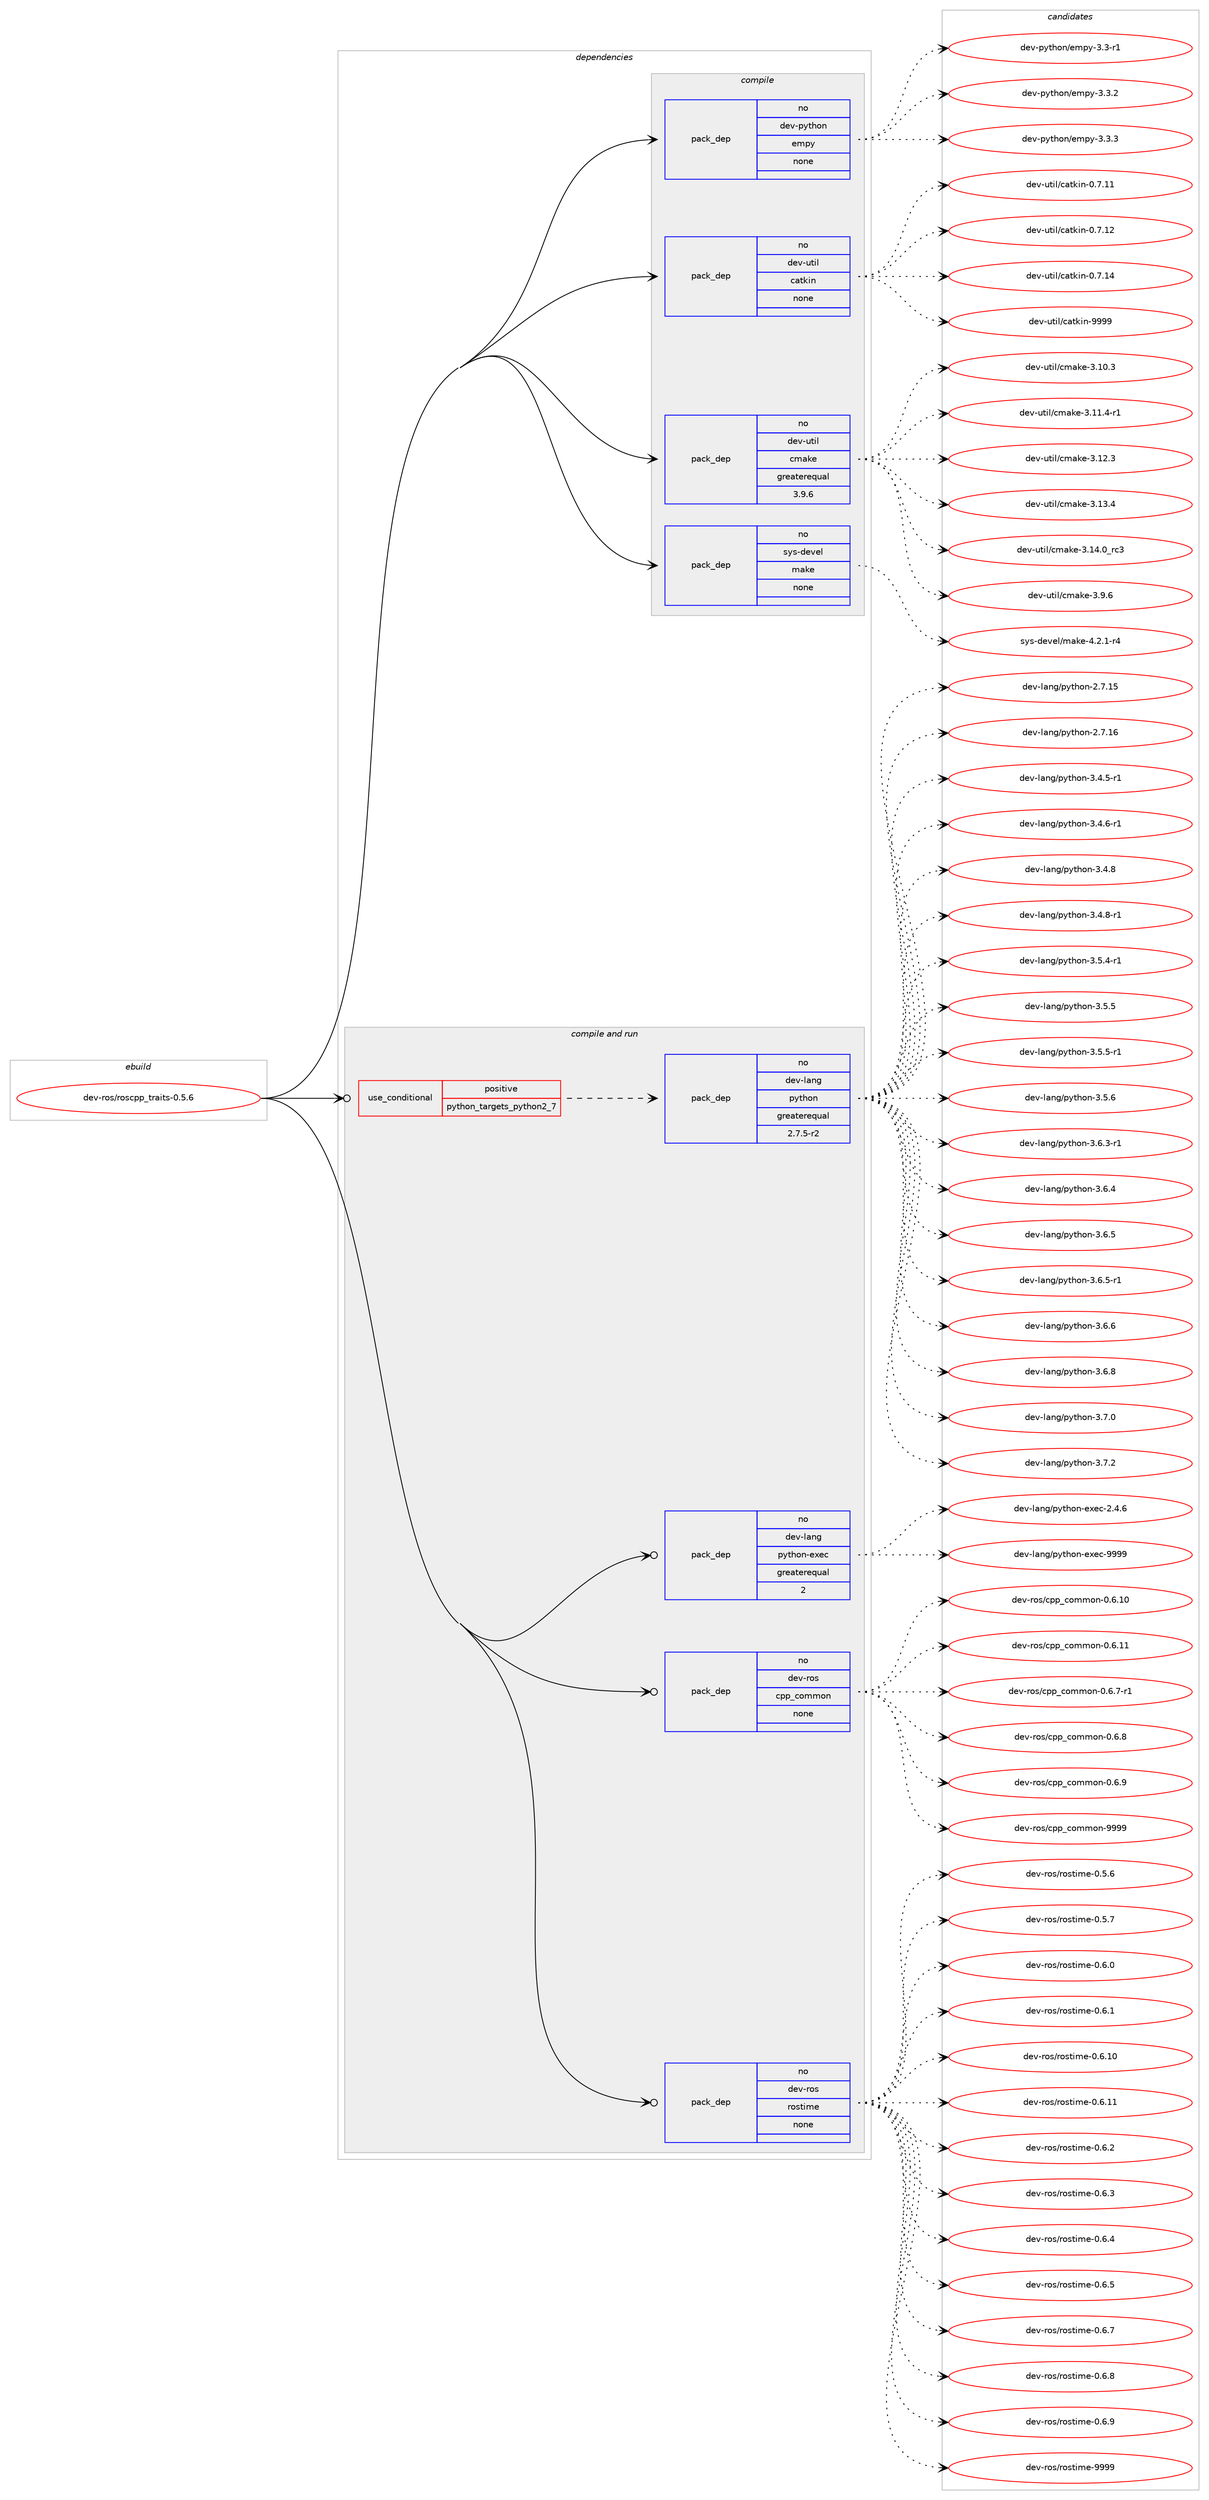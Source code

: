 digraph prolog {

# *************
# Graph options
# *************

newrank=true;
concentrate=true;
compound=true;
graph [rankdir=LR,fontname=Helvetica,fontsize=10,ranksep=1.5];#, ranksep=2.5, nodesep=0.2];
edge  [arrowhead=vee];
node  [fontname=Helvetica,fontsize=10];

# **********
# The ebuild
# **********

subgraph cluster_leftcol {
color=gray;
rank=same;
label=<<i>ebuild</i>>;
id [label="dev-ros/roscpp_traits-0.5.6", color=red, width=4, href="../dev-ros/roscpp_traits-0.5.6.svg"];
}

# ****************
# The dependencies
# ****************

subgraph cluster_midcol {
color=gray;
label=<<i>dependencies</i>>;
subgraph cluster_compile {
fillcolor="#eeeeee";
style=filled;
label=<<i>compile</i>>;
subgraph pack1051584 {
dependency1464787 [label=<<TABLE BORDER="0" CELLBORDER="1" CELLSPACING="0" CELLPADDING="4" WIDTH="220"><TR><TD ROWSPAN="6" CELLPADDING="30">pack_dep</TD></TR><TR><TD WIDTH="110">no</TD></TR><TR><TD>dev-python</TD></TR><TR><TD>empy</TD></TR><TR><TD>none</TD></TR><TR><TD></TD></TR></TABLE>>, shape=none, color=blue];
}
id:e -> dependency1464787:w [weight=20,style="solid",arrowhead="vee"];
subgraph pack1051585 {
dependency1464788 [label=<<TABLE BORDER="0" CELLBORDER="1" CELLSPACING="0" CELLPADDING="4" WIDTH="220"><TR><TD ROWSPAN="6" CELLPADDING="30">pack_dep</TD></TR><TR><TD WIDTH="110">no</TD></TR><TR><TD>dev-util</TD></TR><TR><TD>catkin</TD></TR><TR><TD>none</TD></TR><TR><TD></TD></TR></TABLE>>, shape=none, color=blue];
}
id:e -> dependency1464788:w [weight=20,style="solid",arrowhead="vee"];
subgraph pack1051586 {
dependency1464789 [label=<<TABLE BORDER="0" CELLBORDER="1" CELLSPACING="0" CELLPADDING="4" WIDTH="220"><TR><TD ROWSPAN="6" CELLPADDING="30">pack_dep</TD></TR><TR><TD WIDTH="110">no</TD></TR><TR><TD>dev-util</TD></TR><TR><TD>cmake</TD></TR><TR><TD>greaterequal</TD></TR><TR><TD>3.9.6</TD></TR></TABLE>>, shape=none, color=blue];
}
id:e -> dependency1464789:w [weight=20,style="solid",arrowhead="vee"];
subgraph pack1051587 {
dependency1464790 [label=<<TABLE BORDER="0" CELLBORDER="1" CELLSPACING="0" CELLPADDING="4" WIDTH="220"><TR><TD ROWSPAN="6" CELLPADDING="30">pack_dep</TD></TR><TR><TD WIDTH="110">no</TD></TR><TR><TD>sys-devel</TD></TR><TR><TD>make</TD></TR><TR><TD>none</TD></TR><TR><TD></TD></TR></TABLE>>, shape=none, color=blue];
}
id:e -> dependency1464790:w [weight=20,style="solid",arrowhead="vee"];
}
subgraph cluster_compileandrun {
fillcolor="#eeeeee";
style=filled;
label=<<i>compile and run</i>>;
subgraph cond389813 {
dependency1464791 [label=<<TABLE BORDER="0" CELLBORDER="1" CELLSPACING="0" CELLPADDING="4"><TR><TD ROWSPAN="3" CELLPADDING="10">use_conditional</TD></TR><TR><TD>positive</TD></TR><TR><TD>python_targets_python2_7</TD></TR></TABLE>>, shape=none, color=red];
subgraph pack1051588 {
dependency1464792 [label=<<TABLE BORDER="0" CELLBORDER="1" CELLSPACING="0" CELLPADDING="4" WIDTH="220"><TR><TD ROWSPAN="6" CELLPADDING="30">pack_dep</TD></TR><TR><TD WIDTH="110">no</TD></TR><TR><TD>dev-lang</TD></TR><TR><TD>python</TD></TR><TR><TD>greaterequal</TD></TR><TR><TD>2.7.5-r2</TD></TR></TABLE>>, shape=none, color=blue];
}
dependency1464791:e -> dependency1464792:w [weight=20,style="dashed",arrowhead="vee"];
}
id:e -> dependency1464791:w [weight=20,style="solid",arrowhead="odotvee"];
subgraph pack1051589 {
dependency1464793 [label=<<TABLE BORDER="0" CELLBORDER="1" CELLSPACING="0" CELLPADDING="4" WIDTH="220"><TR><TD ROWSPAN="6" CELLPADDING="30">pack_dep</TD></TR><TR><TD WIDTH="110">no</TD></TR><TR><TD>dev-lang</TD></TR><TR><TD>python-exec</TD></TR><TR><TD>greaterequal</TD></TR><TR><TD>2</TD></TR></TABLE>>, shape=none, color=blue];
}
id:e -> dependency1464793:w [weight=20,style="solid",arrowhead="odotvee"];
subgraph pack1051590 {
dependency1464794 [label=<<TABLE BORDER="0" CELLBORDER="1" CELLSPACING="0" CELLPADDING="4" WIDTH="220"><TR><TD ROWSPAN="6" CELLPADDING="30">pack_dep</TD></TR><TR><TD WIDTH="110">no</TD></TR><TR><TD>dev-ros</TD></TR><TR><TD>cpp_common</TD></TR><TR><TD>none</TD></TR><TR><TD></TD></TR></TABLE>>, shape=none, color=blue];
}
id:e -> dependency1464794:w [weight=20,style="solid",arrowhead="odotvee"];
subgraph pack1051591 {
dependency1464795 [label=<<TABLE BORDER="0" CELLBORDER="1" CELLSPACING="0" CELLPADDING="4" WIDTH="220"><TR><TD ROWSPAN="6" CELLPADDING="30">pack_dep</TD></TR><TR><TD WIDTH="110">no</TD></TR><TR><TD>dev-ros</TD></TR><TR><TD>rostime</TD></TR><TR><TD>none</TD></TR><TR><TD></TD></TR></TABLE>>, shape=none, color=blue];
}
id:e -> dependency1464795:w [weight=20,style="solid",arrowhead="odotvee"];
}
subgraph cluster_run {
fillcolor="#eeeeee";
style=filled;
label=<<i>run</i>>;
}
}

# **************
# The candidates
# **************

subgraph cluster_choices {
rank=same;
color=gray;
label=<<i>candidates</i>>;

subgraph choice1051584 {
color=black;
nodesep=1;
choice1001011184511212111610411111047101109112121455146514511449 [label="dev-python/empy-3.3-r1", color=red, width=4,href="../dev-python/empy-3.3-r1.svg"];
choice1001011184511212111610411111047101109112121455146514650 [label="dev-python/empy-3.3.2", color=red, width=4,href="../dev-python/empy-3.3.2.svg"];
choice1001011184511212111610411111047101109112121455146514651 [label="dev-python/empy-3.3.3", color=red, width=4,href="../dev-python/empy-3.3.3.svg"];
dependency1464787:e -> choice1001011184511212111610411111047101109112121455146514511449:w [style=dotted,weight="100"];
dependency1464787:e -> choice1001011184511212111610411111047101109112121455146514650:w [style=dotted,weight="100"];
dependency1464787:e -> choice1001011184511212111610411111047101109112121455146514651:w [style=dotted,weight="100"];
}
subgraph choice1051585 {
color=black;
nodesep=1;
choice1001011184511711610510847999711610710511045484655464949 [label="dev-util/catkin-0.7.11", color=red, width=4,href="../dev-util/catkin-0.7.11.svg"];
choice1001011184511711610510847999711610710511045484655464950 [label="dev-util/catkin-0.7.12", color=red, width=4,href="../dev-util/catkin-0.7.12.svg"];
choice1001011184511711610510847999711610710511045484655464952 [label="dev-util/catkin-0.7.14", color=red, width=4,href="../dev-util/catkin-0.7.14.svg"];
choice100101118451171161051084799971161071051104557575757 [label="dev-util/catkin-9999", color=red, width=4,href="../dev-util/catkin-9999.svg"];
dependency1464788:e -> choice1001011184511711610510847999711610710511045484655464949:w [style=dotted,weight="100"];
dependency1464788:e -> choice1001011184511711610510847999711610710511045484655464950:w [style=dotted,weight="100"];
dependency1464788:e -> choice1001011184511711610510847999711610710511045484655464952:w [style=dotted,weight="100"];
dependency1464788:e -> choice100101118451171161051084799971161071051104557575757:w [style=dotted,weight="100"];
}
subgraph choice1051586 {
color=black;
nodesep=1;
choice1001011184511711610510847991099710710145514649484651 [label="dev-util/cmake-3.10.3", color=red, width=4,href="../dev-util/cmake-3.10.3.svg"];
choice10010111845117116105108479910997107101455146494946524511449 [label="dev-util/cmake-3.11.4-r1", color=red, width=4,href="../dev-util/cmake-3.11.4-r1.svg"];
choice1001011184511711610510847991099710710145514649504651 [label="dev-util/cmake-3.12.3", color=red, width=4,href="../dev-util/cmake-3.12.3.svg"];
choice1001011184511711610510847991099710710145514649514652 [label="dev-util/cmake-3.13.4", color=red, width=4,href="../dev-util/cmake-3.13.4.svg"];
choice1001011184511711610510847991099710710145514649524648951149951 [label="dev-util/cmake-3.14.0_rc3", color=red, width=4,href="../dev-util/cmake-3.14.0_rc3.svg"];
choice10010111845117116105108479910997107101455146574654 [label="dev-util/cmake-3.9.6", color=red, width=4,href="../dev-util/cmake-3.9.6.svg"];
dependency1464789:e -> choice1001011184511711610510847991099710710145514649484651:w [style=dotted,weight="100"];
dependency1464789:e -> choice10010111845117116105108479910997107101455146494946524511449:w [style=dotted,weight="100"];
dependency1464789:e -> choice1001011184511711610510847991099710710145514649504651:w [style=dotted,weight="100"];
dependency1464789:e -> choice1001011184511711610510847991099710710145514649514652:w [style=dotted,weight="100"];
dependency1464789:e -> choice1001011184511711610510847991099710710145514649524648951149951:w [style=dotted,weight="100"];
dependency1464789:e -> choice10010111845117116105108479910997107101455146574654:w [style=dotted,weight="100"];
}
subgraph choice1051587 {
color=black;
nodesep=1;
choice1151211154510010111810110847109971071014552465046494511452 [label="sys-devel/make-4.2.1-r4", color=red, width=4,href="../sys-devel/make-4.2.1-r4.svg"];
dependency1464790:e -> choice1151211154510010111810110847109971071014552465046494511452:w [style=dotted,weight="100"];
}
subgraph choice1051588 {
color=black;
nodesep=1;
choice10010111845108971101034711212111610411111045504655464953 [label="dev-lang/python-2.7.15", color=red, width=4,href="../dev-lang/python-2.7.15.svg"];
choice10010111845108971101034711212111610411111045504655464954 [label="dev-lang/python-2.7.16", color=red, width=4,href="../dev-lang/python-2.7.16.svg"];
choice1001011184510897110103471121211161041111104551465246534511449 [label="dev-lang/python-3.4.5-r1", color=red, width=4,href="../dev-lang/python-3.4.5-r1.svg"];
choice1001011184510897110103471121211161041111104551465246544511449 [label="dev-lang/python-3.4.6-r1", color=red, width=4,href="../dev-lang/python-3.4.6-r1.svg"];
choice100101118451089711010347112121116104111110455146524656 [label="dev-lang/python-3.4.8", color=red, width=4,href="../dev-lang/python-3.4.8.svg"];
choice1001011184510897110103471121211161041111104551465246564511449 [label="dev-lang/python-3.4.8-r1", color=red, width=4,href="../dev-lang/python-3.4.8-r1.svg"];
choice1001011184510897110103471121211161041111104551465346524511449 [label="dev-lang/python-3.5.4-r1", color=red, width=4,href="../dev-lang/python-3.5.4-r1.svg"];
choice100101118451089711010347112121116104111110455146534653 [label="dev-lang/python-3.5.5", color=red, width=4,href="../dev-lang/python-3.5.5.svg"];
choice1001011184510897110103471121211161041111104551465346534511449 [label="dev-lang/python-3.5.5-r1", color=red, width=4,href="../dev-lang/python-3.5.5-r1.svg"];
choice100101118451089711010347112121116104111110455146534654 [label="dev-lang/python-3.5.6", color=red, width=4,href="../dev-lang/python-3.5.6.svg"];
choice1001011184510897110103471121211161041111104551465446514511449 [label="dev-lang/python-3.6.3-r1", color=red, width=4,href="../dev-lang/python-3.6.3-r1.svg"];
choice100101118451089711010347112121116104111110455146544652 [label="dev-lang/python-3.6.4", color=red, width=4,href="../dev-lang/python-3.6.4.svg"];
choice100101118451089711010347112121116104111110455146544653 [label="dev-lang/python-3.6.5", color=red, width=4,href="../dev-lang/python-3.6.5.svg"];
choice1001011184510897110103471121211161041111104551465446534511449 [label="dev-lang/python-3.6.5-r1", color=red, width=4,href="../dev-lang/python-3.6.5-r1.svg"];
choice100101118451089711010347112121116104111110455146544654 [label="dev-lang/python-3.6.6", color=red, width=4,href="../dev-lang/python-3.6.6.svg"];
choice100101118451089711010347112121116104111110455146544656 [label="dev-lang/python-3.6.8", color=red, width=4,href="../dev-lang/python-3.6.8.svg"];
choice100101118451089711010347112121116104111110455146554648 [label="dev-lang/python-3.7.0", color=red, width=4,href="../dev-lang/python-3.7.0.svg"];
choice100101118451089711010347112121116104111110455146554650 [label="dev-lang/python-3.7.2", color=red, width=4,href="../dev-lang/python-3.7.2.svg"];
dependency1464792:e -> choice10010111845108971101034711212111610411111045504655464953:w [style=dotted,weight="100"];
dependency1464792:e -> choice10010111845108971101034711212111610411111045504655464954:w [style=dotted,weight="100"];
dependency1464792:e -> choice1001011184510897110103471121211161041111104551465246534511449:w [style=dotted,weight="100"];
dependency1464792:e -> choice1001011184510897110103471121211161041111104551465246544511449:w [style=dotted,weight="100"];
dependency1464792:e -> choice100101118451089711010347112121116104111110455146524656:w [style=dotted,weight="100"];
dependency1464792:e -> choice1001011184510897110103471121211161041111104551465246564511449:w [style=dotted,weight="100"];
dependency1464792:e -> choice1001011184510897110103471121211161041111104551465346524511449:w [style=dotted,weight="100"];
dependency1464792:e -> choice100101118451089711010347112121116104111110455146534653:w [style=dotted,weight="100"];
dependency1464792:e -> choice1001011184510897110103471121211161041111104551465346534511449:w [style=dotted,weight="100"];
dependency1464792:e -> choice100101118451089711010347112121116104111110455146534654:w [style=dotted,weight="100"];
dependency1464792:e -> choice1001011184510897110103471121211161041111104551465446514511449:w [style=dotted,weight="100"];
dependency1464792:e -> choice100101118451089711010347112121116104111110455146544652:w [style=dotted,weight="100"];
dependency1464792:e -> choice100101118451089711010347112121116104111110455146544653:w [style=dotted,weight="100"];
dependency1464792:e -> choice1001011184510897110103471121211161041111104551465446534511449:w [style=dotted,weight="100"];
dependency1464792:e -> choice100101118451089711010347112121116104111110455146544654:w [style=dotted,weight="100"];
dependency1464792:e -> choice100101118451089711010347112121116104111110455146544656:w [style=dotted,weight="100"];
dependency1464792:e -> choice100101118451089711010347112121116104111110455146554648:w [style=dotted,weight="100"];
dependency1464792:e -> choice100101118451089711010347112121116104111110455146554650:w [style=dotted,weight="100"];
}
subgraph choice1051589 {
color=black;
nodesep=1;
choice1001011184510897110103471121211161041111104510112010199455046524654 [label="dev-lang/python-exec-2.4.6", color=red, width=4,href="../dev-lang/python-exec-2.4.6.svg"];
choice10010111845108971101034711212111610411111045101120101994557575757 [label="dev-lang/python-exec-9999", color=red, width=4,href="../dev-lang/python-exec-9999.svg"];
dependency1464793:e -> choice1001011184510897110103471121211161041111104510112010199455046524654:w [style=dotted,weight="100"];
dependency1464793:e -> choice10010111845108971101034711212111610411111045101120101994557575757:w [style=dotted,weight="100"];
}
subgraph choice1051590 {
color=black;
nodesep=1;
choice100101118451141111154799112112959911110910911111045484654464948 [label="dev-ros/cpp_common-0.6.10", color=red, width=4,href="../dev-ros/cpp_common-0.6.10.svg"];
choice100101118451141111154799112112959911110910911111045484654464949 [label="dev-ros/cpp_common-0.6.11", color=red, width=4,href="../dev-ros/cpp_common-0.6.11.svg"];
choice10010111845114111115479911211295991111091091111104548465446554511449 [label="dev-ros/cpp_common-0.6.7-r1", color=red, width=4,href="../dev-ros/cpp_common-0.6.7-r1.svg"];
choice1001011184511411111547991121129599111109109111110454846544656 [label="dev-ros/cpp_common-0.6.8", color=red, width=4,href="../dev-ros/cpp_common-0.6.8.svg"];
choice1001011184511411111547991121129599111109109111110454846544657 [label="dev-ros/cpp_common-0.6.9", color=red, width=4,href="../dev-ros/cpp_common-0.6.9.svg"];
choice10010111845114111115479911211295991111091091111104557575757 [label="dev-ros/cpp_common-9999", color=red, width=4,href="../dev-ros/cpp_common-9999.svg"];
dependency1464794:e -> choice100101118451141111154799112112959911110910911111045484654464948:w [style=dotted,weight="100"];
dependency1464794:e -> choice100101118451141111154799112112959911110910911111045484654464949:w [style=dotted,weight="100"];
dependency1464794:e -> choice10010111845114111115479911211295991111091091111104548465446554511449:w [style=dotted,weight="100"];
dependency1464794:e -> choice1001011184511411111547991121129599111109109111110454846544656:w [style=dotted,weight="100"];
dependency1464794:e -> choice1001011184511411111547991121129599111109109111110454846544657:w [style=dotted,weight="100"];
dependency1464794:e -> choice10010111845114111115479911211295991111091091111104557575757:w [style=dotted,weight="100"];
}
subgraph choice1051591 {
color=black;
nodesep=1;
choice1001011184511411111547114111115116105109101454846534654 [label="dev-ros/rostime-0.5.6", color=red, width=4,href="../dev-ros/rostime-0.5.6.svg"];
choice1001011184511411111547114111115116105109101454846534655 [label="dev-ros/rostime-0.5.7", color=red, width=4,href="../dev-ros/rostime-0.5.7.svg"];
choice1001011184511411111547114111115116105109101454846544648 [label="dev-ros/rostime-0.6.0", color=red, width=4,href="../dev-ros/rostime-0.6.0.svg"];
choice1001011184511411111547114111115116105109101454846544649 [label="dev-ros/rostime-0.6.1", color=red, width=4,href="../dev-ros/rostime-0.6.1.svg"];
choice100101118451141111154711411111511610510910145484654464948 [label="dev-ros/rostime-0.6.10", color=red, width=4,href="../dev-ros/rostime-0.6.10.svg"];
choice100101118451141111154711411111511610510910145484654464949 [label="dev-ros/rostime-0.6.11", color=red, width=4,href="../dev-ros/rostime-0.6.11.svg"];
choice1001011184511411111547114111115116105109101454846544650 [label="dev-ros/rostime-0.6.2", color=red, width=4,href="../dev-ros/rostime-0.6.2.svg"];
choice1001011184511411111547114111115116105109101454846544651 [label="dev-ros/rostime-0.6.3", color=red, width=4,href="../dev-ros/rostime-0.6.3.svg"];
choice1001011184511411111547114111115116105109101454846544652 [label="dev-ros/rostime-0.6.4", color=red, width=4,href="../dev-ros/rostime-0.6.4.svg"];
choice1001011184511411111547114111115116105109101454846544653 [label="dev-ros/rostime-0.6.5", color=red, width=4,href="../dev-ros/rostime-0.6.5.svg"];
choice1001011184511411111547114111115116105109101454846544655 [label="dev-ros/rostime-0.6.7", color=red, width=4,href="../dev-ros/rostime-0.6.7.svg"];
choice1001011184511411111547114111115116105109101454846544656 [label="dev-ros/rostime-0.6.8", color=red, width=4,href="../dev-ros/rostime-0.6.8.svg"];
choice1001011184511411111547114111115116105109101454846544657 [label="dev-ros/rostime-0.6.9", color=red, width=4,href="../dev-ros/rostime-0.6.9.svg"];
choice10010111845114111115471141111151161051091014557575757 [label="dev-ros/rostime-9999", color=red, width=4,href="../dev-ros/rostime-9999.svg"];
dependency1464795:e -> choice1001011184511411111547114111115116105109101454846534654:w [style=dotted,weight="100"];
dependency1464795:e -> choice1001011184511411111547114111115116105109101454846534655:w [style=dotted,weight="100"];
dependency1464795:e -> choice1001011184511411111547114111115116105109101454846544648:w [style=dotted,weight="100"];
dependency1464795:e -> choice1001011184511411111547114111115116105109101454846544649:w [style=dotted,weight="100"];
dependency1464795:e -> choice100101118451141111154711411111511610510910145484654464948:w [style=dotted,weight="100"];
dependency1464795:e -> choice100101118451141111154711411111511610510910145484654464949:w [style=dotted,weight="100"];
dependency1464795:e -> choice1001011184511411111547114111115116105109101454846544650:w [style=dotted,weight="100"];
dependency1464795:e -> choice1001011184511411111547114111115116105109101454846544651:w [style=dotted,weight="100"];
dependency1464795:e -> choice1001011184511411111547114111115116105109101454846544652:w [style=dotted,weight="100"];
dependency1464795:e -> choice1001011184511411111547114111115116105109101454846544653:w [style=dotted,weight="100"];
dependency1464795:e -> choice1001011184511411111547114111115116105109101454846544655:w [style=dotted,weight="100"];
dependency1464795:e -> choice1001011184511411111547114111115116105109101454846544656:w [style=dotted,weight="100"];
dependency1464795:e -> choice1001011184511411111547114111115116105109101454846544657:w [style=dotted,weight="100"];
dependency1464795:e -> choice10010111845114111115471141111151161051091014557575757:w [style=dotted,weight="100"];
}
}

}
